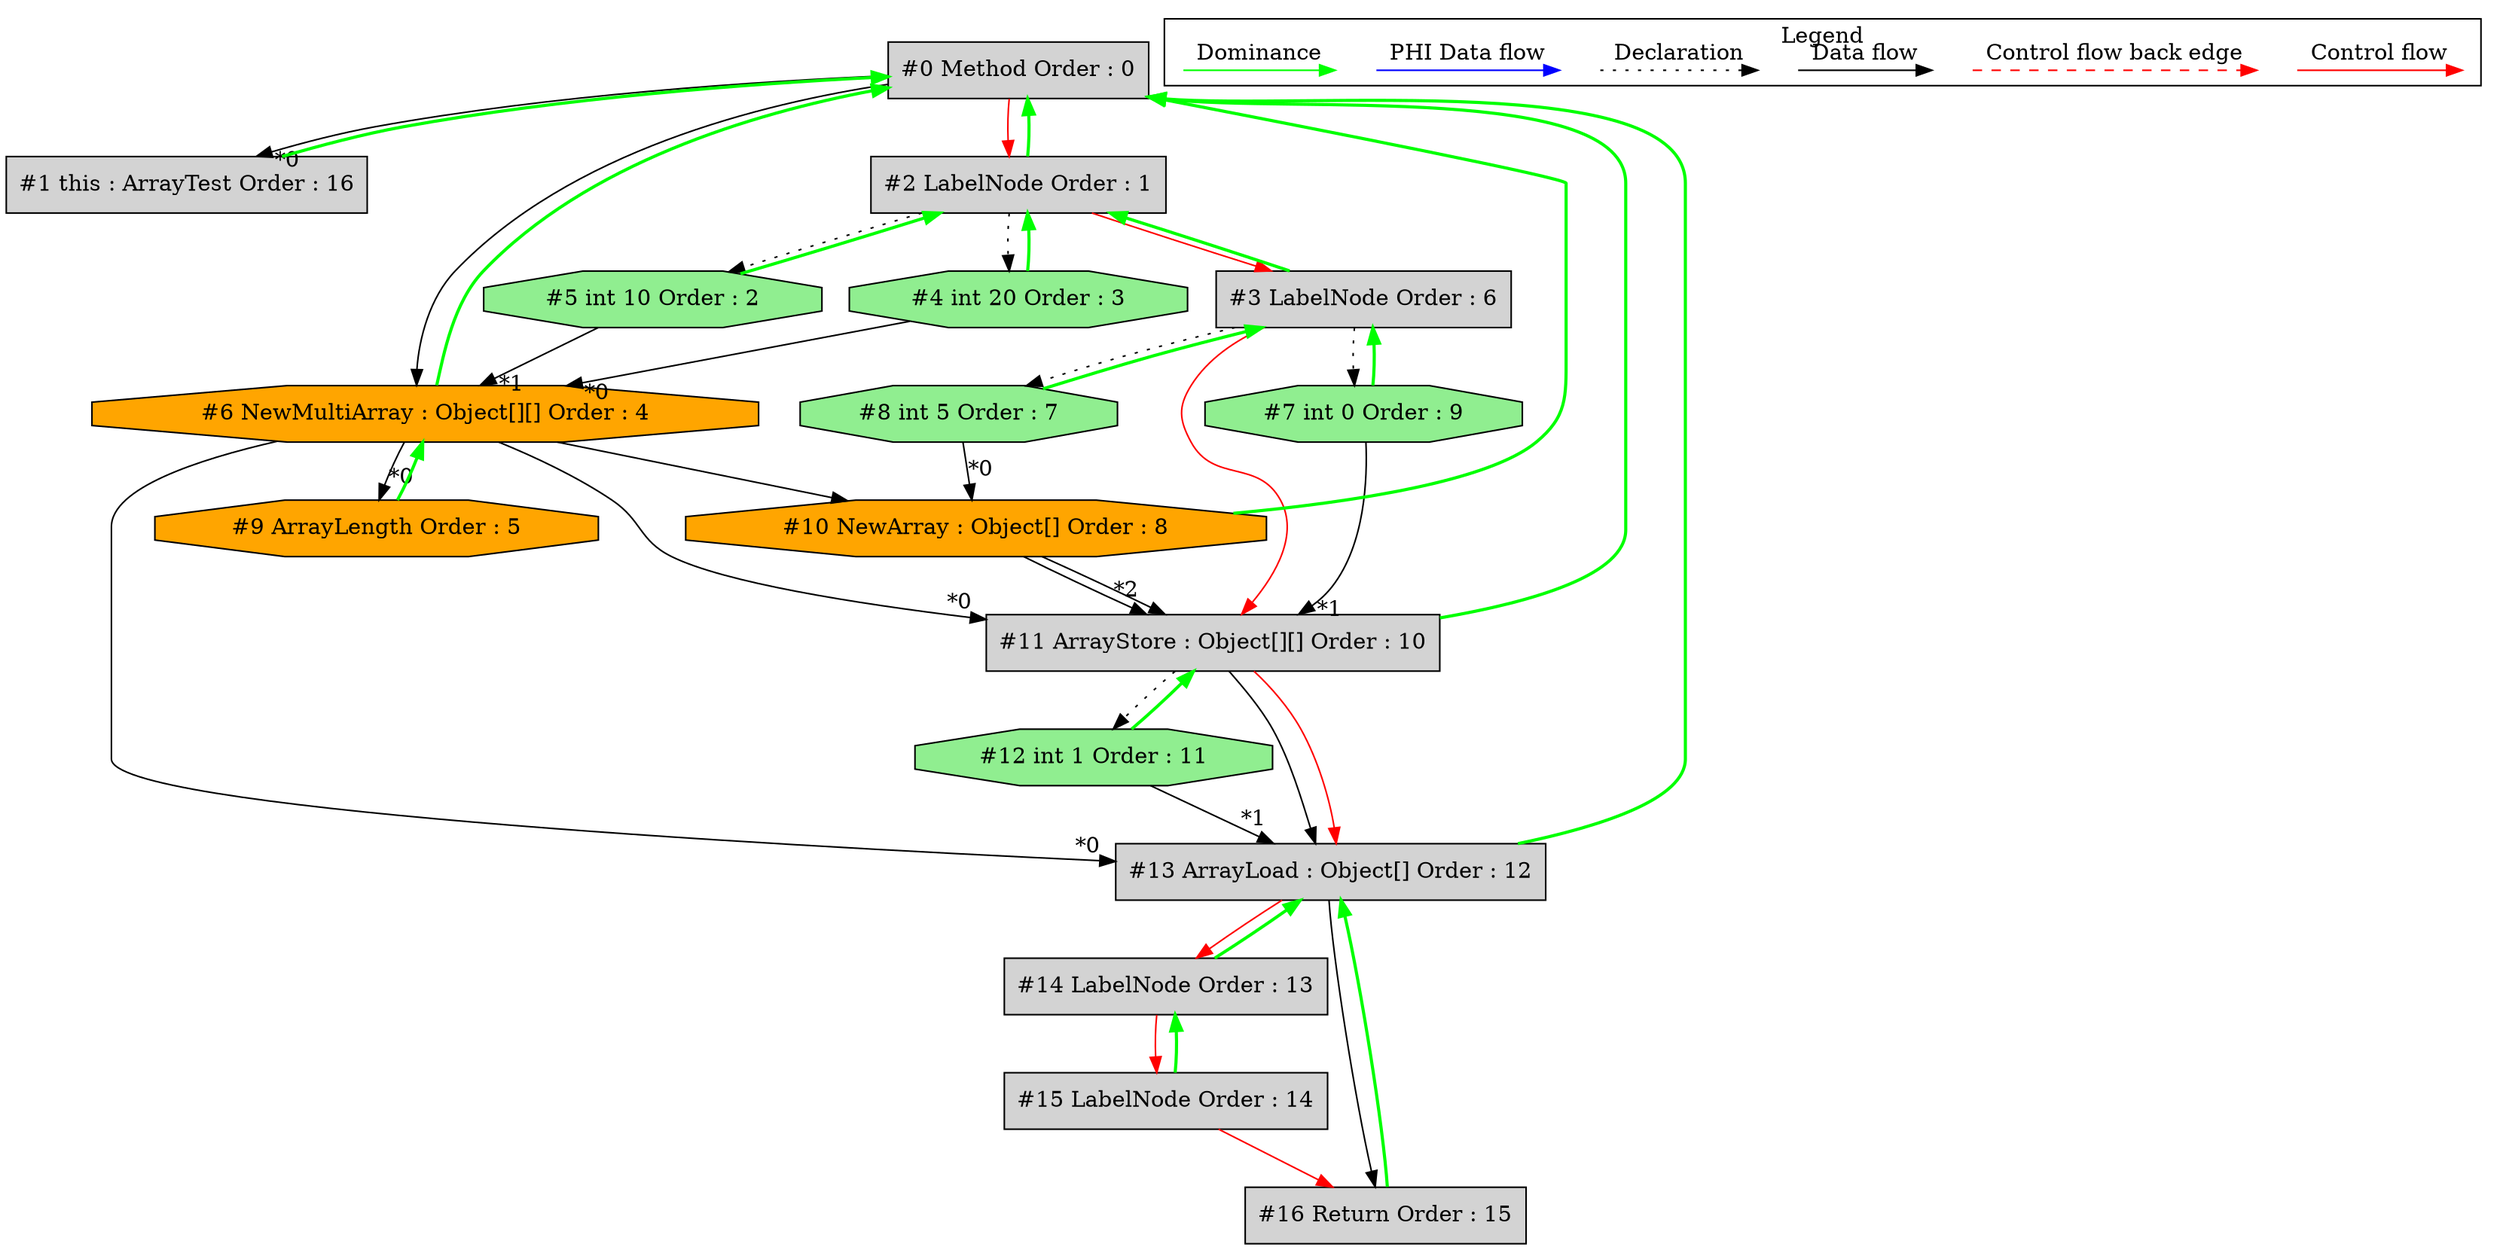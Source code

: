 digraph debugoutput {
 ordering="in";
 node0[label="#0 Method Order : 0",shape=box, fillcolor=lightgrey, style=filled];
 node1[label="#1 this : ArrayTest Order : 16",shape=box, fillcolor=lightgrey, style=filled];
 node1 -> node0[dir="forward" color="green" penwidth="2"];
 node0 -> node1[headlabel="*0", labeldistance=2];
 node2[label="#2 LabelNode Order : 1",shape=box, fillcolor=lightgrey, style=filled];
 node2 -> node0[dir="forward" color="green" penwidth="2"];
 node0 -> node2[labeldistance=2, color=red, fontcolor=red];
 node3[label="#3 LabelNode Order : 6",shape=box, fillcolor=lightgrey, style=filled];
 node3 -> node2[dir="forward" color="green" penwidth="2"];
 node2 -> node3[labeldistance=2, color=red, fontcolor=red];
 node4[label="#4 int 20 Order : 3",shape=octagon, fillcolor=lightgreen, style=filled];
 node4 -> node2[dir="forward" color="green" penwidth="2"];
 node2 -> node4[style=dotted];
 node5[label="#5 int 10 Order : 2",shape=octagon, fillcolor=lightgreen, style=filled];
 node5 -> node2[dir="forward" color="green" penwidth="2"];
 node2 -> node5[style=dotted];
 node6[label="#6 NewMultiArray : Object[][] Order : 4",shape=octagon, fillcolor=orange, style=filled];
 node6 -> node0[dir="forward" color="green" penwidth="2"];
 node4 -> node6[headlabel="*0", labeldistance=2];
 node5 -> node6[headlabel="*1", labeldistance=2];
 node0 -> node6;
 node7[label="#7 int 0 Order : 9",shape=octagon, fillcolor=lightgreen, style=filled];
 node7 -> node3[dir="forward" color="green" penwidth="2"];
 node3 -> node7[style=dotted];
 node8[label="#8 int 5 Order : 7",shape=octagon, fillcolor=lightgreen, style=filled];
 node8 -> node3[dir="forward" color="green" penwidth="2"];
 node3 -> node8[style=dotted];
 node9[label="#9 ArrayLength Order : 5",shape=octagon, fillcolor=orange, style=filled];
 node9 -> node6[dir="forward" color="green" penwidth="2"];
 node6 -> node9[headlabel="*0", labeldistance=2];
 node10[label="#10 NewArray : Object[] Order : 8",shape=octagon, fillcolor=orange, style=filled];
 node10 -> node0[dir="forward" color="green" penwidth="2"];
 node8 -> node10[headlabel="*0", labeldistance=2];
 node6 -> node10;
 node11[label="#11 ArrayStore : Object[][] Order : 10",shape=box, fillcolor=lightgrey, style=filled];
 node11 -> node0[dir="forward" color="green" penwidth="2"];
 node6 -> node11[headlabel="*0", labeldistance=2];
 node7 -> node11[headlabel="*1", labeldistance=2];
 node10 -> node11[headlabel="*2", labeldistance=2];
 node10 -> node11;
 node3 -> node11[labeldistance=2, color=red, fontcolor=red];
 node12[label="#12 int 1 Order : 11",shape=octagon, fillcolor=lightgreen, style=filled];
 node12 -> node11[dir="forward" color="green" penwidth="2"];
 node11 -> node12[style=dotted];
 node13[label="#13 ArrayLoad : Object[] Order : 12",shape=box, fillcolor=lightgrey, style=filled];
 node13 -> node0[dir="forward" color="green" penwidth="2"];
 node6 -> node13[headlabel="*0", labeldistance=2];
 node12 -> node13[headlabel="*1", labeldistance=2];
 node11 -> node13;
 node11 -> node13[labeldistance=2, color=red, fontcolor=red];
 node14[label="#14 LabelNode Order : 13",shape=box, fillcolor=lightgrey, style=filled];
 node14 -> node13[dir="forward" color="green" penwidth="2"];
 node13 -> node14[labeldistance=2, color=red, fontcolor=red];
 node15[label="#15 LabelNode Order : 14",shape=box, fillcolor=lightgrey, style=filled];
 node15 -> node14[dir="forward" color="green" penwidth="2"];
 node14 -> node15[labeldistance=2, color=red, fontcolor=red];
 node16[label="#16 Return Order : 15",shape=box, fillcolor=lightgrey, style=filled];
 node16 -> node13[dir="forward" color="green" penwidth="2"];
 node15 -> node16[labeldistance=2, color=red, fontcolor=red];
 node13 -> node16;
 subgraph cluster_000 {
  label = "Legend";
  node [shape=point]
  {
   rank=same;
   c0 [style = invis];
   c1 [style = invis];
   c2 [style = invis];
   c3 [style = invis];
   d0 [style = invis];
   d1 [style = invis];
   d2 [style = invis];
   d3 [style = invis];
   d4 [style = invis];
   d5 [style = invis];
   d6 [style = invis];
   d7 [style = invis];
  }
  c0 -> c1 [label="Control flow", style=solid, color=red]
  c2 -> c3 [label="Control flow back edge", style=dashed, color=red]
  d0 -> d1 [label="Data flow"]
  d2 -> d3 [label="Declaration", style=dotted]
  d4 -> d5 [label="PHI Data flow", color=blue]
  d6 -> d7 [label="Dominance", color=green]
 }

}
